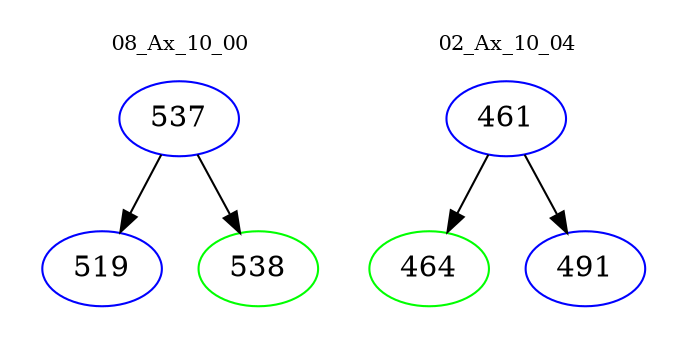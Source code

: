digraph{
subgraph cluster_0 {
color = white
label = "08_Ax_10_00";
fontsize=10;
T0_537 [label="537", color="blue"]
T0_537 -> T0_519 [color="black"]
T0_519 [label="519", color="blue"]
T0_537 -> T0_538 [color="black"]
T0_538 [label="538", color="green"]
}
subgraph cluster_1 {
color = white
label = "02_Ax_10_04";
fontsize=10;
T1_461 [label="461", color="blue"]
T1_461 -> T1_464 [color="black"]
T1_464 [label="464", color="green"]
T1_461 -> T1_491 [color="black"]
T1_491 [label="491", color="blue"]
}
}
